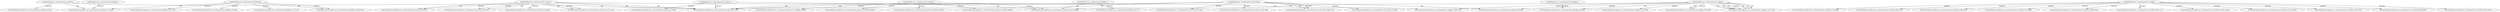 digraph lacunaCG {
 "rootNode@lacuna_cache/exported_moo44c.js:," -> "FunctionExpression@lacuna_cache/exported_moo44c.js:10,646" [label="dynamic" ];
 "rootNode@lacuna_cache/exported_moo44c.js:," -> "FunctionDeclaration@lacuna_cache/exported_moo44c.js:61,544" [label="dynamic" ];
 "rootNode@lacuna_cache/exported_moo44c.js:," -> "FunctionExpression@lacuna_cache/exported_jmxia5.js:162,186590" [label="tajs" ];
 "rootNode@lacuna_cache/exported_ozoi09.js:," -> "FunctionExpression@lacuna_cache/exported_ozoi09.js:10,525" [label="dynamic" ];
 "rootNode@lacuna_cache/exported_ozoi09.js:," -> "FunctionDeclaration@lacuna_cache/exported_moo44c.js:61,544" [label="tajs" ];
 "rootNode@lacuna_cache/exported_ozoi09.js:," -> "FunctionExpression@lacuna_cache/exported_nek3tj.js:115,489" [label="tajs" ];
 "rootNode@lacuna_cache/exported_cmo5f9.js:," -> "FunctionExpression@lacuna_cache/exported_cmo5f9.js:10,14991" [label="dynamic" ];
 "rootNode@lacuna_cache/exported_cmo5f9.js:," -> "FunctionExpression@lacuna_cache/exported_cmo5f9.js:59,14767" [label="dynamic" ];
 "rootNode@lacuna_cache/exported_cmo5f9.js:," -> "FunctionExpression@lacuna_cache/exported_cmo5f9.js:439,14678" [label="dynamic" ];
 "rootNode@lacuna_cache/exported_cmo5f9.js:," -> "FunctionExpression@lacuna_cache/exported_cmo5f9.js:473,14656" [label="dynamic" ];
 "rootNode@lacuna_cache/exported_cmo5f9.js:," -> "FunctionExpression@lacuna_cache/exported_cmo5f9.js:14089,14417" [label="dynamic" ];
 "rootNode@lacuna_cache/exported_cmo5f9.js:," -> "FunctionExpression@lacuna_cache/exported_cmo5f9.js:979,1175" [label="dynamic" ];
 "rootNode@lacuna_cache/exported_cmo5f9.js:," -> "FunctionExpression@lacuna_cache/exported_cmo5f9.js:14251,14355" [label="dynamic" ];
 "rootNode@lacuna_cache/exported_cmo5f9.js:," -> "FunctionExpression@lacuna_cache/exported_cmo5f9.js:12120,14044" [label="dynamic" ];
 "rootNode@lacuna_cache/exported_cmo5f9.js:," -> "FunctionExpression@lacuna_cache/exported_cmo5f9.js:1594,1873" [label="dynamic" ];
 "rootNode@lacuna_cache/exported_cmo5f9.js:," -> "FunctionExpression@lacuna_cache/exported_cmo5f9.js:8344,9767" [label="dynamic" ];
 "rootNode@lacuna_cache/exported_cmo5f9.js:," -> "FunctionExpression@lacuna_cache/exported_cmo5f9.js:5547,6393" [label="dynamic" ];
 "rootNode@lacuna_cache/exported_ylc2ze.js:," -> "FunctionExpression@lacuna_cache/exported_ylc2ze.js:10,2276" [label="dynamic" ];
 "rootNode@lacuna_cache/exported_ylc2ze.js:," -> "FunctionDeclaration@lacuna_cache/exported_ylc2ze.js:1475,1744" [label="dynamic" ];
 "rootNode@lacuna_cache/exported_ylc2ze.js:," -> "FunctionDeclaration@lacuna_cache/exported_ylc2ze.js:35,376" [label="dynamic" ];
 "rootNode@lacuna_cache/exported_ylc2ze.js:," -> "FunctionDeclaration@lacuna_cache/exported_ylc2ze.js:390,1461" [label="dynamic" ];
 "rootNode@lacuna_cache/exported_ylc2ze.js:," -> "FunctionDeclaration@lacuna_cache/exported_moo44c.js:61,544" [label="tajs" ];
 "rootNode@lacuna_cache/exported_ylc2ze.js:," -> "FunctionDeclaration@lacuna_cache/exported_moo44c.js:61,544" [label="tajs" ];
 "rootNode@lacuna_cache/exported_ylc2ze.js:," -> "FunctionDeclaration@lacuna_cache/exported_yaqljg.js:1564,1751" [label="tajs" ];
 "rootNode@lacuna_cache/exported_ylc2ze.js:," -> "FunctionDeclaration@lacuna_cache/exported_ylc2ze.js:35,376" [label="tajs" ];
 "rootNode@lacuna_cache/exported_ylc2ze.js:," -> "FunctionDeclaration@lacuna_cache/exported_ylc2ze.js:390,1461" [label="tajs" ];
 "rootNode@lacuna_cache/exported_ylc2ze.js:," -> "FunctionDeclaration@lacuna_cache/exported_ylc2ze.js:1475,1744" [label="tajs" ];
 "rootNode@lacuna_cache/exported_nek3tj.js:," -> "FunctionExpression@lacuna_cache/exported_nek3tj.js:115,489" [label="dynamic" ];
 "rootNode@lacuna_cache/exported_yaqljg.js:," -> "FunctionExpression@lacuna_cache/exported_yaqljg.js:342,454" [label="dynamic" ];
 "rootNode@lacuna_cache/exported_yaqljg.js:," -> "FunctionExpression@lacuna_cache/exported_yaqljg.js:1102,3561" [label="dynamic" ];
 "rootNode@lacuna_cache/exported_yaqljg.js:," -> "FunctionDeclaration@lacuna_cache/exported_yaqljg.js:1231,1546" [label="dynamic" ];
 "rootNode@lacuna_cache/exported_yaqljg.js:," -> "FunctionDeclaration@lacuna_cache/exported_yaqljg.js:1564,1751" [label="dynamic" ];
 "rootNode@lacuna_cache/exported_yaqljg.js:," -> "FunctionExpression@lacuna_cache/exported_yaqljg.js:792,1056" [label="dynamic" ];
 "rootNode@lacuna_cache/exported_yaqljg.js:," -> "FunctionExpression@lacuna_cache/exported_jmxia5.js:162,186590" [label="tajs" ];
 "rootNode@lacuna_cache/exported_yaqljg.js:," -> "FunctionExpression@lacuna_cache/exported_y6mngb.js:59,583" [label="tajs" ];
 "rootNode@lacuna_cache/exported_yaqljg.js:," -> "FunctionExpression@lacuna_cache/exported_yaqljg.js:792,1056" [label="tajs" ];
 "rootNode@lacuna_cache/exported_yaqljg.js:," -> "FunctionDeclaration@lacuna_cache/exported_yaqljg.js:1231,1546" [label="tajs" ];
 "rootNode@lacuna_cache/exported_yaqljg.js:," -> "FunctionDeclaration@lacuna_cache/exported_yaqljg.js:1231,1546" [label="tajs" ];
 "rootNode@lacuna_cache/exported_yaqljg.js:," -> "FunctionDeclaration@lacuna_cache/exported_yaqljg.js:1231,1546" [label="tajs" ];
 "rootNode@lacuna_cache/exported_yaqljg.js:," -> "FunctionDeclaration@lacuna_cache/exported_yaqljg.js:1231,1546" [label="tajs" ];
 "rootNode@lacuna_cache/exported_yaqljg.js:," -> "FunctionDeclaration@lacuna_cache/exported_yaqljg.js:1231,1546" [label="tajs" ];
 "rootNode@lacuna_cache/exported_yaqljg.js:," -> "FunctionDeclaration@lacuna_cache/exported_yaqljg.js:1231,1546" [label="tajs" ];
 "rootNode@lacuna_cache/exported_jmxia5.js:," -> "FunctionExpression@lacuna_cache/exported_jmxia5.js:162,186590" [label="dynamic" ];
 "rootNode@lacuna_cache/exported_jmxia5.js:," -> "FunctionExpression@lacuna_cache/exported_jmxia5.js:182043,182410" [label="dynamic" ];
 "rootNode@lacuna_cache/exported_jmxia5.js:," -> "FunctionExpression@lacuna_cache/exported_jmxia5.js:185686,186020" [label="dynamic" ];
 "rootNode@lacuna_cache/exported_jmxia5.js:," -> "FunctionExpression@lacuna_cache/exported_jmxia5.js:185882,185999" [label="dynamic" ];
 "rootNode@lacuna_cache/exported_jmxia5.js:," -> "FunctionExpression@lacuna_cache/exported_jmxia5.js:186052,186570" [label="dynamic" ];
 "rootNode@lacuna_cache/exported_y6mngb.js:," -> "FunctionExpression@lacuna_cache/exported_y6mngb.js:59,583" [label="dynamic" ];
 "rootNode@lacuna_cache/exported_q6h6br.js:," -> "FunctionExpression@lacuna_cache/exported_q6h6br.js:10,2555" [label="dynamic" ];
 "rootNode@lacuna_cache/exported_q6h6br.js:," -> "FunctionDeclaration@lacuna_cache/exported_q6h6br.js:35,638" [label="dynamic" ];
 "rootNode@lacuna_cache/exported_q6h6br.js:," -> "FunctionExpression@lacuna_cache/exported_q6h6br.js:170,257" [label="dynamic" ];
 "rootNode@lacuna_cache/exported_q6h6br.js:," -> "FunctionDeclaration@lacuna_cache/exported_q6h6br.js:1849,2340" [label="dynamic" ];
 "rootNode@lacuna_cache/exported_q6h6br.js:," -> "FunctionExpression@lacuna_cache/exported_nek3tj.js:115,489" [label="tajs" ];
 "rootNode@lacuna_cache/exported_q6h6br.js:," -> "FunctionDeclaration@lacuna_cache/exported_q6h6br.js:1849,2340" [label="tajs" ];
 "rootNode@lacuna_cache/exported_mxy726.js:," -> "FunctionExpression@lacuna_cache/exported_mxy726.js:10,2059" [label="dynamic" ];
 "rootNode@lacuna_cache/exported_mxy726.js:," -> "FunctionDeclaration@lacuna_cache/exported_mxy726.js:1660,1782" [label="dynamic" ];
 "rootNode@lacuna_cache/exported_mxy726.js:," -> "FunctionDeclaration@lacuna_cache/exported_mxy726.js:35,1106" [label="dynamic" ];
 "rootNode@lacuna_cache/exported_mxy726.js:," -> "FunctionDeclaration@lacuna_cache/exported_mxy726.js:1120,1646" [label="dynamic" ];
 "rootNode@lacuna_cache/exported_mxy726.js:," -> "FunctionDeclaration@lacuna_cache/exported_moo44c.js:61,544" [label="tajs" ];
 "rootNode@lacuna_cache/exported_mxy726.js:," -> "FunctionDeclaration@lacuna_cache/exported_moo44c.js:61,544" [label="tajs" ];
 "rootNode@lacuna_cache/exported_mxy726.js:," -> "FunctionDeclaration@lacuna_cache/exported_moo44c.js:61,544" [label="tajs" ];
 "rootNode@lacuna_cache/exported_mxy726.js:," -> "FunctionDeclaration@lacuna_cache/exported_mxy726.js:1660,1782" [label="tajs" ];
 "rootNode@lacuna_cache/exported_mxy726.js:," -> "FunctionExpression@lacuna_cache/exported_yaqljg.js:342,454" [label="tajs" ];
 "rootNode@lacuna_cache/exported_kjtefx.js:," -> "FunctionExpression@lacuna_cache/exported_kjtefx.js:10,175" [label="dynamic" ];
 "rootNode@lacuna_cache/exported_kjtefx.js:," -> "FunctionExpression@lacuna_cache/exported_jmxia5.js:162,186590" [label="tajs" ];
 }